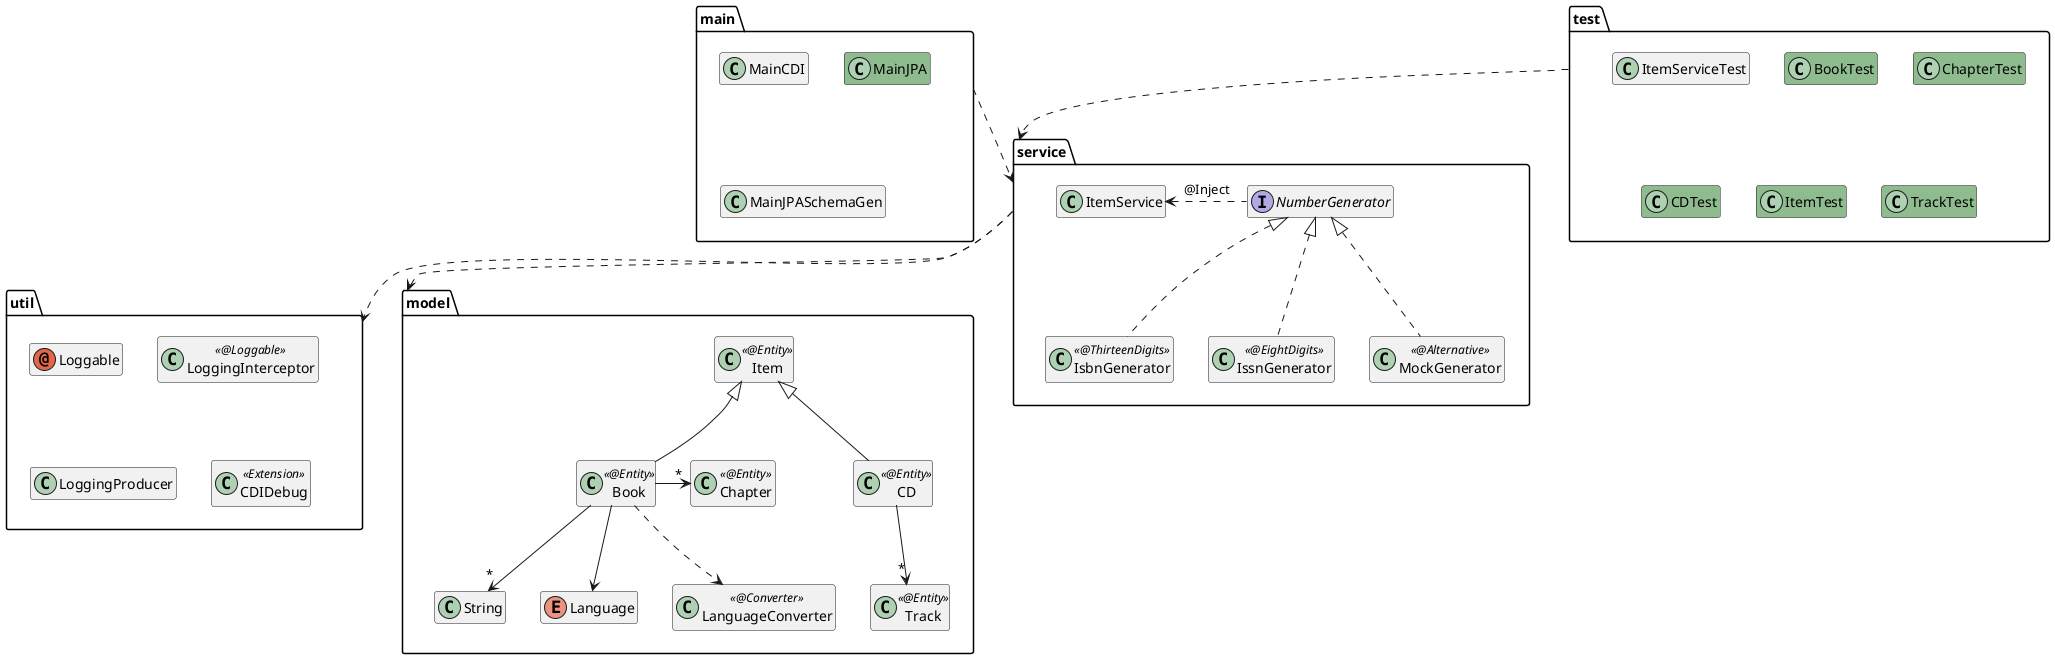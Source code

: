 @startuml

hide members

package "main" {
    class MainCDI
    class MainJPA #8FBC8F
    class MainJPASchemaGen
}
package "test" {
    class ItemServiceTest
    class BookTest #8FBC8F
    class ChapterTest #8FBC8F
    class CDTest #8FBC8F
    class ItemTest #8FBC8F
    class TrackTest #8FBC8F
}

package "service" {
    interface NumberGenerator
    class IsbnGenerator << @ThirteenDigits >>
    class IssnGenerator << @EightDigits >>
    class MockGenerator << @Alternative >>
    class ItemService

    ItemService <.right. NumberGenerator : @Inject
    NumberGenerator <|.. IsbnGenerator
    NumberGenerator <|.. IssnGenerator
    NumberGenerator <|.. MockGenerator
}

package "model" {
    class Item << @Entity >>
    class CD << @Entity >>
    class Track << @Entity >>
    class Chapter << @Entity >>
    class Book << @Entity >>
    class String
    enum Language
    class LanguageConverter << @Converter >>

    Item <|-- CD
    Item <|-- Book
    CD --> "*" Track
    Book --> "*" String
    Book -right-> "*" Chapter
    Book --> Language
    Book ..> LanguageConverter
}

package "util" {
    annotation Loggable
    class LoggingInterceptor << @Loggable >>
    class LoggingProducer
    class CDIDebug << Extension >>
}

main ..> service
test ..> service
service ..> model
service ..> util

@enduml